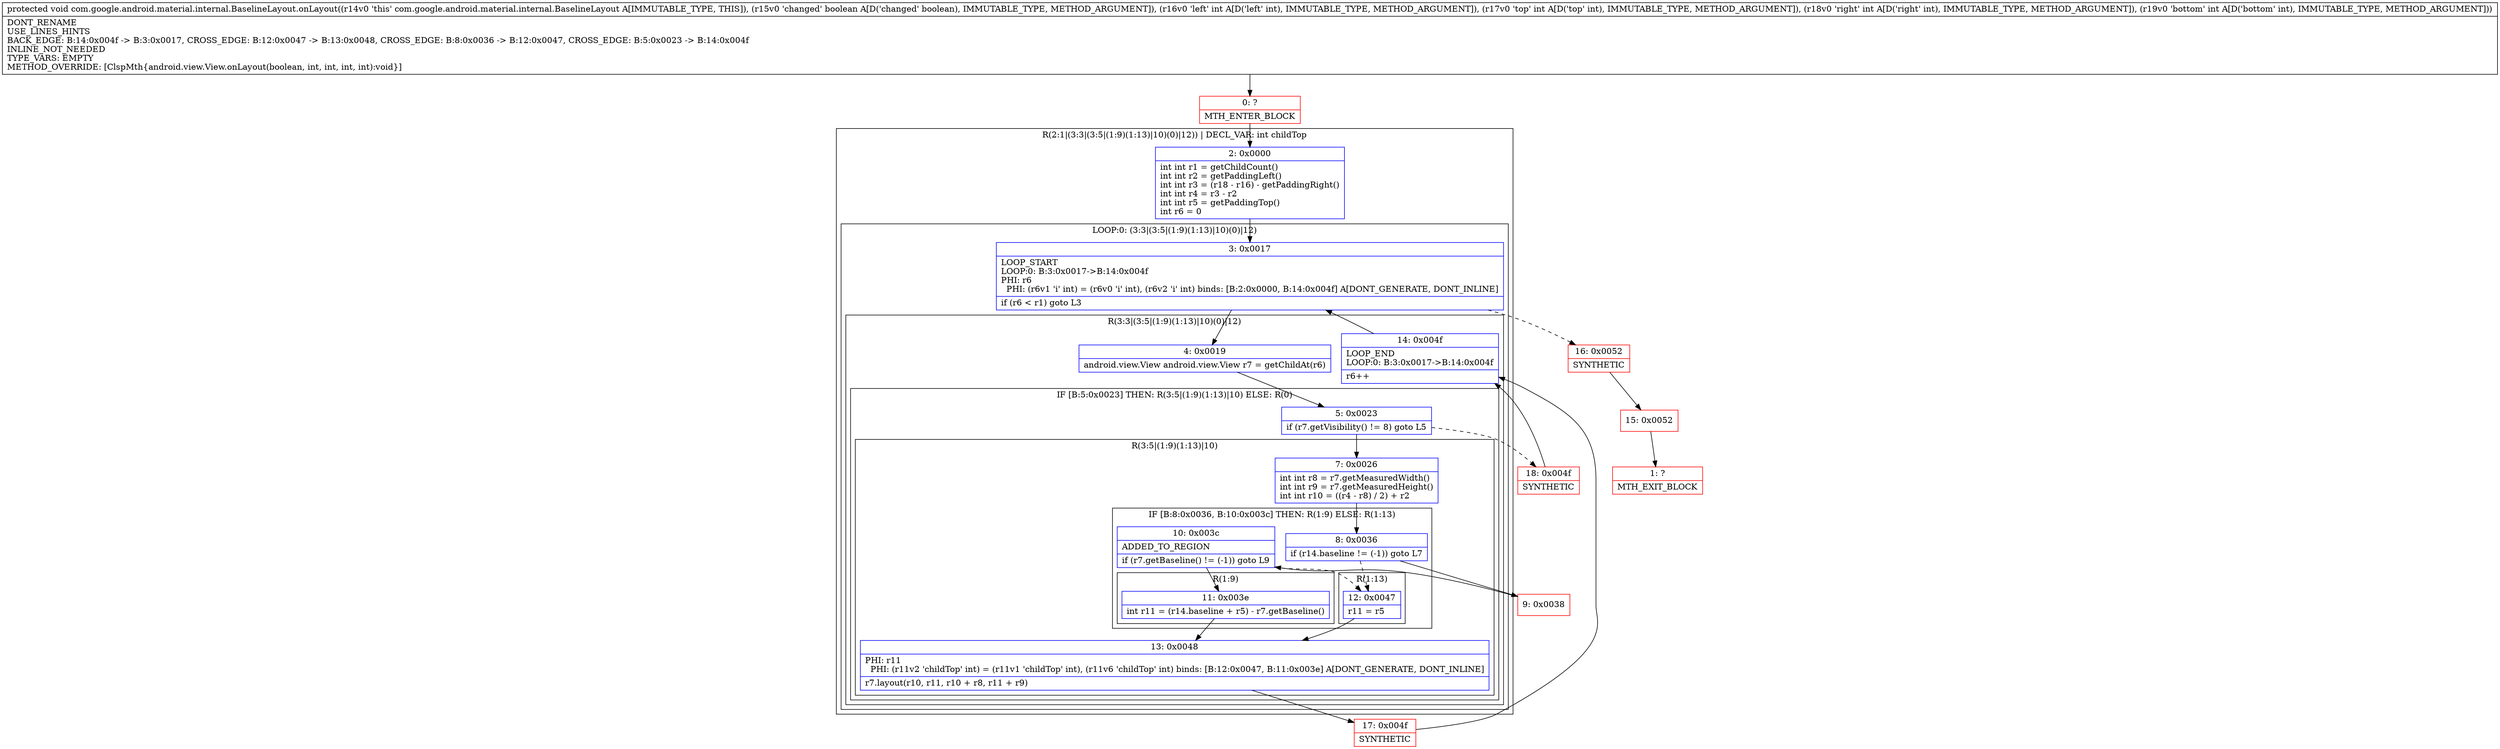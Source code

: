digraph "CFG forcom.google.android.material.internal.BaselineLayout.onLayout(ZIIII)V" {
subgraph cluster_Region_1098942230 {
label = "R(2:1|(3:3|(3:5|(1:9)(1:13)|10)(0)|12)) | DECL_VAR: int childTop\l";
node [shape=record,color=blue];
Node_2 [shape=record,label="{2\:\ 0x0000|int int r1 = getChildCount()\lint int r2 = getPaddingLeft()\lint int r3 = (r18 \- r16) \- getPaddingRight()\lint int r4 = r3 \- r2\lint int r5 = getPaddingTop()\lint r6 = 0\l}"];
subgraph cluster_LoopRegion_873376574 {
label = "LOOP:0: (3:3|(3:5|(1:9)(1:13)|10)(0)|12)";
node [shape=record,color=blue];
Node_3 [shape=record,label="{3\:\ 0x0017|LOOP_START\lLOOP:0: B:3:0x0017\-\>B:14:0x004f\lPHI: r6 \l  PHI: (r6v1 'i' int) = (r6v0 'i' int), (r6v2 'i' int) binds: [B:2:0x0000, B:14:0x004f] A[DONT_GENERATE, DONT_INLINE]\l|if (r6 \< r1) goto L3\l}"];
subgraph cluster_Region_1116401325 {
label = "R(3:3|(3:5|(1:9)(1:13)|10)(0)|12)";
node [shape=record,color=blue];
Node_4 [shape=record,label="{4\:\ 0x0019|android.view.View android.view.View r7 = getChildAt(r6)\l}"];
subgraph cluster_IfRegion_1419751302 {
label = "IF [B:5:0x0023] THEN: R(3:5|(1:9)(1:13)|10) ELSE: R(0)";
node [shape=record,color=blue];
Node_5 [shape=record,label="{5\:\ 0x0023|if (r7.getVisibility() != 8) goto L5\l}"];
subgraph cluster_Region_618023600 {
label = "R(3:5|(1:9)(1:13)|10)";
node [shape=record,color=blue];
Node_7 [shape=record,label="{7\:\ 0x0026|int int r8 = r7.getMeasuredWidth()\lint int r9 = r7.getMeasuredHeight()\lint int r10 = ((r4 \- r8) \/ 2) + r2\l}"];
subgraph cluster_IfRegion_421116694 {
label = "IF [B:8:0x0036, B:10:0x003c] THEN: R(1:9) ELSE: R(1:13)";
node [shape=record,color=blue];
Node_8 [shape=record,label="{8\:\ 0x0036|if (r14.baseline != (\-1)) goto L7\l}"];
Node_10 [shape=record,label="{10\:\ 0x003c|ADDED_TO_REGION\l|if (r7.getBaseline() != (\-1)) goto L9\l}"];
subgraph cluster_Region_1189180742 {
label = "R(1:9)";
node [shape=record,color=blue];
Node_11 [shape=record,label="{11\:\ 0x003e|int r11 = (r14.baseline + r5) \- r7.getBaseline()\l}"];
}
subgraph cluster_Region_60613307 {
label = "R(1:13)";
node [shape=record,color=blue];
Node_12 [shape=record,label="{12\:\ 0x0047|r11 = r5\l}"];
}
}
Node_13 [shape=record,label="{13\:\ 0x0048|PHI: r11 \l  PHI: (r11v2 'childTop' int) = (r11v1 'childTop' int), (r11v6 'childTop' int) binds: [B:12:0x0047, B:11:0x003e] A[DONT_GENERATE, DONT_INLINE]\l|r7.layout(r10, r11, r10 + r8, r11 + r9)\l}"];
}
subgraph cluster_Region_1111789559 {
label = "R(0)";
node [shape=record,color=blue];
}
}
Node_14 [shape=record,label="{14\:\ 0x004f|LOOP_END\lLOOP:0: B:3:0x0017\-\>B:14:0x004f\l|r6++\l}"];
}
}
}
Node_0 [shape=record,color=red,label="{0\:\ ?|MTH_ENTER_BLOCK\l}"];
Node_9 [shape=record,color=red,label="{9\:\ 0x0038}"];
Node_17 [shape=record,color=red,label="{17\:\ 0x004f|SYNTHETIC\l}"];
Node_18 [shape=record,color=red,label="{18\:\ 0x004f|SYNTHETIC\l}"];
Node_16 [shape=record,color=red,label="{16\:\ 0x0052|SYNTHETIC\l}"];
Node_15 [shape=record,color=red,label="{15\:\ 0x0052}"];
Node_1 [shape=record,color=red,label="{1\:\ ?|MTH_EXIT_BLOCK\l}"];
MethodNode[shape=record,label="{protected void com.google.android.material.internal.BaselineLayout.onLayout((r14v0 'this' com.google.android.material.internal.BaselineLayout A[IMMUTABLE_TYPE, THIS]), (r15v0 'changed' boolean A[D('changed' boolean), IMMUTABLE_TYPE, METHOD_ARGUMENT]), (r16v0 'left' int A[D('left' int), IMMUTABLE_TYPE, METHOD_ARGUMENT]), (r17v0 'top' int A[D('top' int), IMMUTABLE_TYPE, METHOD_ARGUMENT]), (r18v0 'right' int A[D('right' int), IMMUTABLE_TYPE, METHOD_ARGUMENT]), (r19v0 'bottom' int A[D('bottom' int), IMMUTABLE_TYPE, METHOD_ARGUMENT]))  | DONT_RENAME\lUSE_LINES_HINTS\lBACK_EDGE: B:14:0x004f \-\> B:3:0x0017, CROSS_EDGE: B:12:0x0047 \-\> B:13:0x0048, CROSS_EDGE: B:8:0x0036 \-\> B:12:0x0047, CROSS_EDGE: B:5:0x0023 \-\> B:14:0x004f\lINLINE_NOT_NEEDED\lTYPE_VARS: EMPTY\lMETHOD_OVERRIDE: [ClspMth\{android.view.View.onLayout(boolean, int, int, int, int):void\}]\l}"];
MethodNode -> Node_0;Node_2 -> Node_3;
Node_3 -> Node_4;
Node_3 -> Node_16[style=dashed];
Node_4 -> Node_5;
Node_5 -> Node_7;
Node_5 -> Node_18[style=dashed];
Node_7 -> Node_8;
Node_8 -> Node_9;
Node_8 -> Node_12[style=dashed];
Node_10 -> Node_11;
Node_10 -> Node_12[style=dashed];
Node_11 -> Node_13;
Node_12 -> Node_13;
Node_13 -> Node_17;
Node_14 -> Node_3;
Node_0 -> Node_2;
Node_9 -> Node_10;
Node_17 -> Node_14;
Node_18 -> Node_14;
Node_16 -> Node_15;
Node_15 -> Node_1;
}

